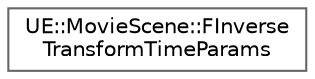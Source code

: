 digraph "Graphical Class Hierarchy"
{
 // INTERACTIVE_SVG=YES
 // LATEX_PDF_SIZE
  bgcolor="transparent";
  edge [fontname=Helvetica,fontsize=10,labelfontname=Helvetica,labelfontsize=10];
  node [fontname=Helvetica,fontsize=10,shape=box,height=0.2,width=0.4];
  rankdir="LR";
  Node0 [id="Node000000",label="UE::MovieScene::FInverse\lTransformTimeParams",height=0.2,width=0.4,color="grey40", fillcolor="white", style="filled",URL="$df/d98/structUE_1_1MovieScene_1_1FInverseTransformTimeParams.html",tooltip="Parameter structure that controls inverse-time-transformation operations in MovieScene code."];
}
